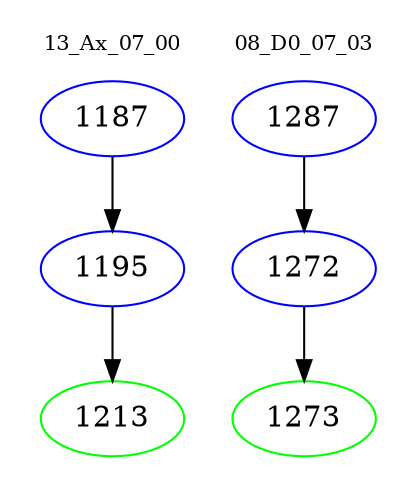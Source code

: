 digraph{
subgraph cluster_0 {
color = white
label = "13_Ax_07_00";
fontsize=10;
T0_1187 [label="1187", color="blue"]
T0_1187 -> T0_1195 [color="black"]
T0_1195 [label="1195", color="blue"]
T0_1195 -> T0_1213 [color="black"]
T0_1213 [label="1213", color="green"]
}
subgraph cluster_1 {
color = white
label = "08_D0_07_03";
fontsize=10;
T1_1287 [label="1287", color="blue"]
T1_1287 -> T1_1272 [color="black"]
T1_1272 [label="1272", color="blue"]
T1_1272 -> T1_1273 [color="black"]
T1_1273 [label="1273", color="green"]
}
}
